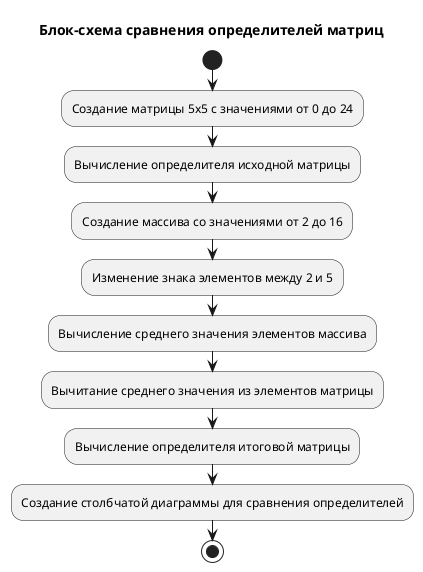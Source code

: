 @startuml
title Блок-схема сравнения определителей матриц

start
:Создание матрицы 5x5 с значениями от 0 до 24;
:Вычисление определителя исходной матрицы;

:Создание массива со значениями от 2 до 16;
:Изменение знака элементов между 2 и 5;

:Вычисление среднего значения элементов массива;
:Вычитание среднего значения из элементов матрицы;

:Вычисление определителя итоговой матрицы;

:Создание столбчатой диаграммы для сравнения определителей;
stop
@enduml